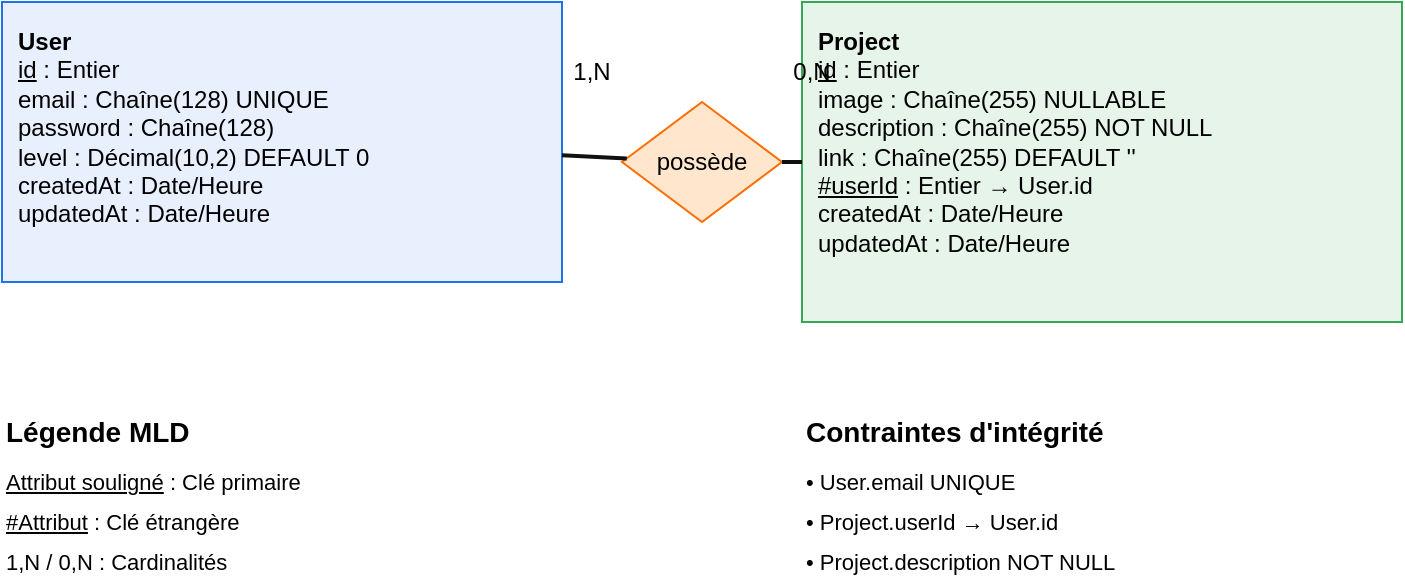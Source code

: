 <?xml version="1.0" encoding="UTF-8"?>
<mxfile version="22.0.3" type="device">
  <diagram id="mld-pf2025" name="MLD">
    <mxGraphModel dx="1200" dy="800" grid="1" gridSize="10" guides="1" tooltips="1" connect="1" arrows="1" fold="1" page="1" pageScale="1" pageWidth="1169" pageHeight="827" math="0" shadow="0">
      <root>
        <mxCell id="0"/>
        <mxCell id="1" parent="0"/>

        <!-- Relation: User -->
        <mxCell id="rel-user" value="&lt;b&gt;User&lt;/b&gt;&lt;br/&gt;&lt;u&gt;id&lt;/u&gt; : Entier&lt;br/&gt;email : Chaîne(128) UNIQUE&lt;br/&gt;password : Chaîne(128)&lt;br/&gt;level : Décimal(10,2) DEFAULT 0&lt;br/&gt;createdAt : Date/Heure&lt;br/&gt;updatedAt : Date/Heure" style="rounded=0;whiteSpace=wrap;html=1;strokeColor=#1a73e8;fillColor=#e8f0fe;align=left;verticalAlign=top;spacing=8;fontSize=12;fontFamily=Arial;" vertex="1" parent="1">
          <mxGeometry x="120" y="150" width="280" height="140" as="geometry"/>
        </mxCell>

        <!-- Relation: Project -->
        <mxCell id="rel-project" value="&lt;b&gt;Project&lt;/b&gt;&lt;br/&gt;&lt;u&gt;id&lt;/u&gt; : Entier&lt;br/&gt;image : Chaîne(255) NULLABLE&lt;br/&gt;description : Chaîne(255) NOT NULL&lt;br/&gt;link : Chaîne(255) DEFAULT ''&lt;br/&gt;&lt;u&gt;#userId&lt;/u&gt; : Entier → User.id&lt;br/&gt;createdAt : Date/Heure&lt;br/&gt;updatedAt : Date/Heure" style="rounded=0;whiteSpace=wrap;html=1;strokeColor=#34a853;fillColor=#e6f4ea;align=left;verticalAlign=top;spacing=8;fontSize=12;fontFamily=Arial;" vertex="1" parent="1">
          <mxGeometry x="520" y="150" width="300" height="160" as="geometry"/>
        </mxCell>

        <!-- Association logique: User (1,N) ←→ Project -->
        <mxCell id="assoc-user-project" value="possède" style="rhombus;whiteSpace=wrap;html=1;strokeColor=#ff6d01;fillColor=#ffe6cc;fontSize=12;fontFamily=Arial;" vertex="1" parent="1">
          <mxGeometry x="430" y="200" width="80" height="60" as="geometry"/>
        </mxCell>

        <!-- Cardinalités -->
        <mxCell id="card-user" value="1,N" style="text;html=1;strokeColor=none;fillColor=none;align=center;verticalAlign=middle;whiteSpace=wrap;rounded=0;fontSize=12;fontWeight=bold;fontFamily=Arial;" vertex="1" parent="1">
          <mxGeometry x="400" y="175" width="30" height="20" as="geometry"/>
        </mxCell>

        <mxCell id="card-project" value="0,N" style="text;html=1;strokeColor=none;fillColor=none;align=center;verticalAlign=middle;whiteSpace=wrap;rounded=0;fontSize=12;fontWeight=bold;fontFamily=Arial;" vertex="1" parent="1">
          <mxGeometry x="510" y="175" width="30" height="20" as="geometry"/>
        </mxCell>

        <!-- Connexions -->
        <mxCell id="edge-user-assoc" value="" style="endArrow=none;html=1;strokeColor=#111111;strokeWidth=2;" edge="1" parent="1" source="rel-user" target="assoc-user-project">
          <mxGeometry relative="1" as="geometry"/>
        </mxCell>

        <mxCell id="edge-assoc-project" value="" style="endArrow=none;html=1;strokeColor=#111111;strokeWidth=2;" edge="1" parent="1" source="assoc-user-project" target="rel-project">
          <mxGeometry relative="1" as="geometry"/>
        </mxCell>

        <!-- Légende -->
        <mxCell id="legend-title" value="&lt;b&gt;Légende MLD&lt;/b&gt;" style="text;html=1;strokeColor=none;fillColor=none;align=left;verticalAlign=top;whiteSpace=wrap;rounded=0;fontSize=14;fontWeight=bold;fontFamily=Arial;" vertex="1" parent="1">
          <mxGeometry x="120" y="350" width="120" height="30" as="geometry"/>
        </mxCell>

        <mxCell id="legend-pk" value="&lt;u&gt;Attribut souligné&lt;/u&gt; : Clé primaire" style="text;html=1;strokeColor=none;fillColor=none;align=left;verticalAlign=middle;whiteSpace=wrap;rounded=0;fontSize=11;fontFamily=Arial;" vertex="1" parent="1">
          <mxGeometry x="120" y="380" width="200" height="20" as="geometry"/>
        </mxCell>

        <mxCell id="legend-fk" value="&lt;u&gt;#Attribut&lt;/u&gt; : Clé étrangère" style="text;html=1;strokeColor=none;fillColor=none;align=left;verticalAlign=middle;whiteSpace=wrap;rounded=0;fontSize=11;fontFamily=Arial;" vertex="1" parent="1">
          <mxGeometry x="120" y="400" width="200" height="20" as="geometry"/>
        </mxCell>

        <mxCell id="legend-card" value="1,N / 0,N : Cardinalités" style="text;html=1;strokeColor=none;fillColor=none;align=left;verticalAlign=middle;whiteSpace=wrap;rounded=0;fontSize=11;fontFamily=Arial;" vertex="1" parent="1">
          <mxGeometry x="120" y="420" width="200" height="20" as="geometry"/>
        </mxCell>

        <!-- Contraintes d'intégrité -->
        <mxCell id="constraints-title" value="&lt;b&gt;Contraintes d'intégrité&lt;/b&gt;" style="text;html=1;strokeColor=none;fillColor=none;align=left;verticalAlign=top;whiteSpace=wrap;rounded=0;fontSize=14;fontWeight=bold;fontFamily=Arial;" vertex="1" parent="1">
          <mxGeometry x="520" y="350" width="180" height="30" as="geometry"/>
        </mxCell>

        <mxCell id="constraint-1" value="• User.email UNIQUE" style="text;html=1;strokeColor=none;fillColor=none;align=left;verticalAlign=middle;whiteSpace=wrap;rounded=0;fontSize=11;fontFamily=Arial;" vertex="1" parent="1">
          <mxGeometry x="520" y="380" width="150" height="20" as="geometry"/>
        </mxCell>

        <mxCell id="constraint-2" value="• Project.userId → User.id" style="text;html=1;strokeColor=none;fillColor=none;align=left;verticalAlign=middle;whiteSpace=wrap;rounded=0;fontSize=11;fontFamily=Arial;" vertex="1" parent="1">
          <mxGeometry x="520" y="400" width="180" height="20" as="geometry"/>
        </mxCell>

        <mxCell id="constraint-3" value="• Project.description NOT NULL" style="text;html=1;strokeColor=none;fillColor=none;align=left;verticalAlign=middle;whiteSpace=wrap;rounded=0;fontSize=11;fontFamily=Arial;" vertex="1" parent="1">
          <mxGeometry x="520" y="420" width="200" height="20" as="geometry"/>
        </mxCell>

      </root>
    </mxGraphModel>
  </diagram>
</mxfile>

